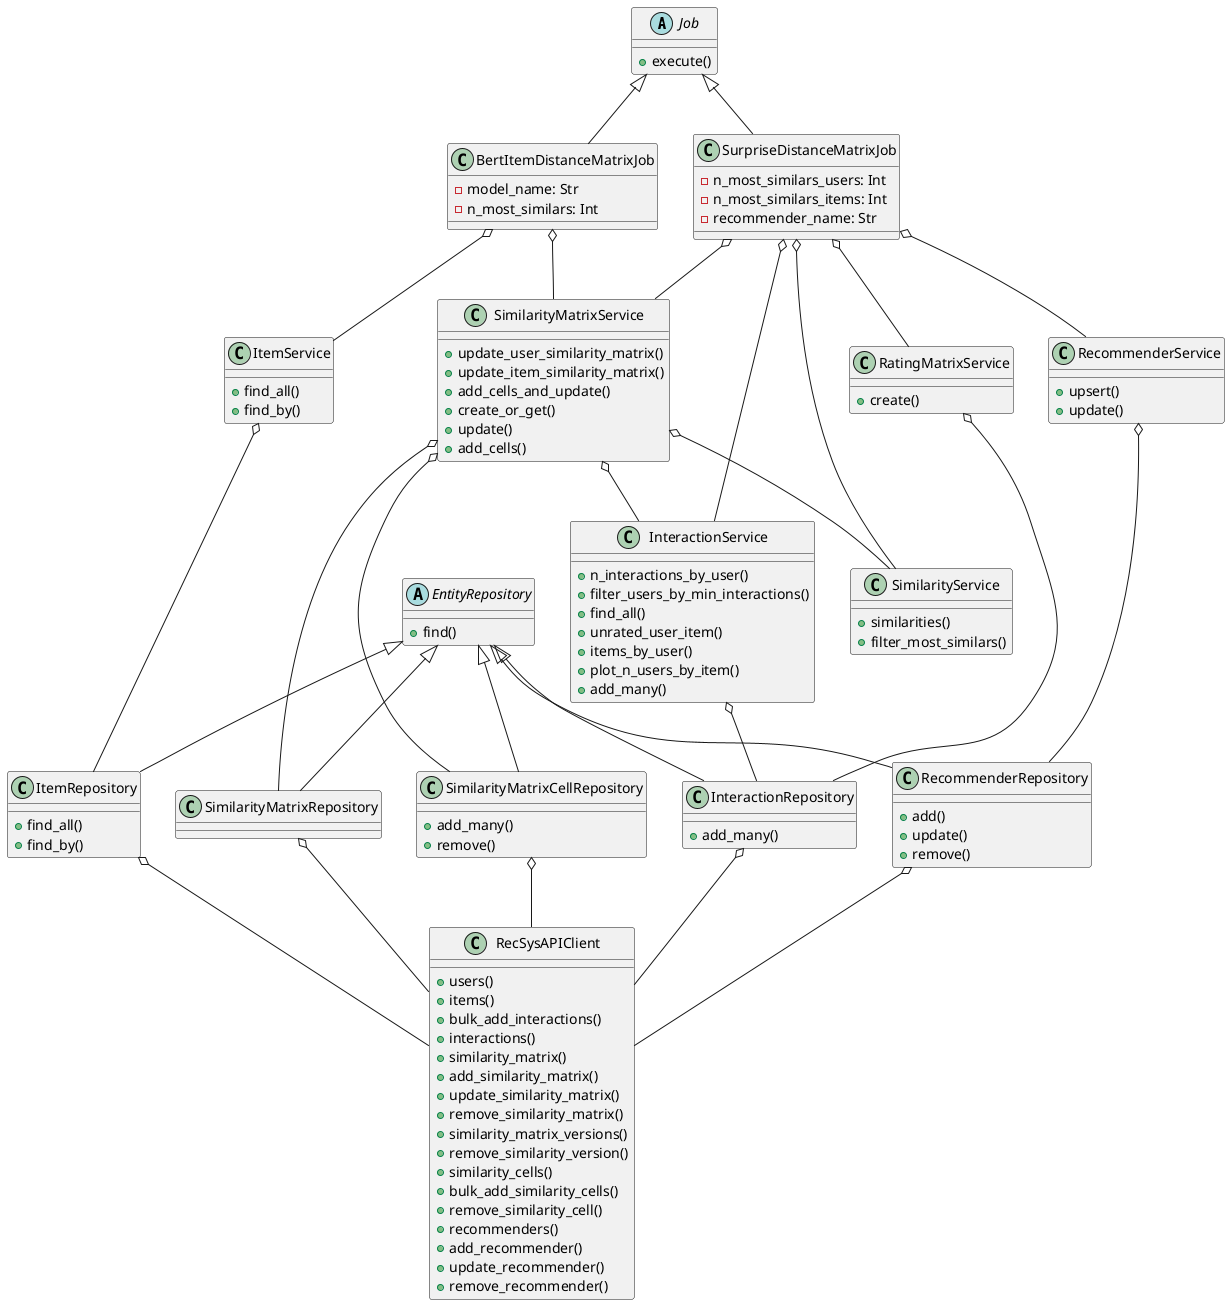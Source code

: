 @startuml



abstract class Job {
    + execute()
}

class SurpriseDistanceMatrixJob extends Job {
    - n_most_similars_users: Int
    - n_most_similars_items: Int
    - recommender_name: Str
}

class BertItemDistanceMatrixJob extends Job {
    - model_name: Str
    - n_most_similars: Int
}

BertItemDistanceMatrixJob o-- ItemService
BertItemDistanceMatrixJob o-- SimilarityMatrixService

SurpriseDistanceMatrixJob o-- InteractionService
SurpriseDistanceMatrixJob o-- RatingMatrixService
SurpriseDistanceMatrixJob o-- SimilarityService
SurpriseDistanceMatrixJob o-- SimilarityMatrixService
SurpriseDistanceMatrixJob o-- RecommenderService


class ItemService {
    + find_all()
    + find_by()
}

class RatingMatrixService {
    + create()
}

class SimilarityService {
    + similarities()
    + filter_most_similars()
}

class SimilarityMatrixService {
    + update_user_similarity_matrix()
    + update_item_similarity_matrix()
    + add_cells_and_update()
    + create_or_get()
    + update()
    + add_cells()
}

class RecommenderService {
    + upsert()
    + update()
}
class InteractionService {
    + n_interactions_by_user()
    + filter_users_by_min_interactions()
    + find_all()
    + unrated_user_item()
    + items_by_user()
    + plot_n_users_by_item()
    + add_many()
}




abstract class EntityRepository {
    + find()
}

class ItemRepository extends EntityRepository {
    + find_all()
    + find_by()
}
ItemRepository o-- RecSysAPIClient


class InteractionRepository extends EntityRepository {
    + add_many()
}
InteractionRepository o-- RecSysAPIClient

class RecommenderRepository extends EntityRepository {
    + add()
    + update()
    + remove()
}
RecommenderRepository o-- RecSysAPIClient


class SimilarityMatrixCellRepository extends EntityRepository {
    + add_many()
    + remove()
}
SimilarityMatrixCellRepository o-- RecSysAPIClient


class SimilarityMatrixRepository extends EntityRepository {

}
SimilarityMatrixRepository o-- RecSysAPIClient



class RecSysAPIClient {
    + users()
    + items()
    + bulk_add_interactions()
    + interactions()
    + similarity_matrix()
    + add_similarity_matrix()
    + update_similarity_matrix()
    + remove_similarity_matrix()
    + similarity_matrix_versions()
    + remove_similarity_version()
    + similarity_cells()
    + bulk_add_similarity_cells()
    + remove_similarity_cell()
    + recommenders()
    + add_recommender()
    + update_recommender()
    + remove_recommender()
}



ItemService o-- ItemRepository

InteractionService o-- InteractionRepository

RatingMatrixService o-- InteractionRepository

SimilarityMatrixService o-- SimilarityMatrixRepository
SimilarityMatrixService o-- SimilarityMatrixCellRepository
SimilarityMatrixService o-- InteractionService
SimilarityMatrixService o-- SimilarityService


RecommenderService o-- RecommenderRepository


@enduml
